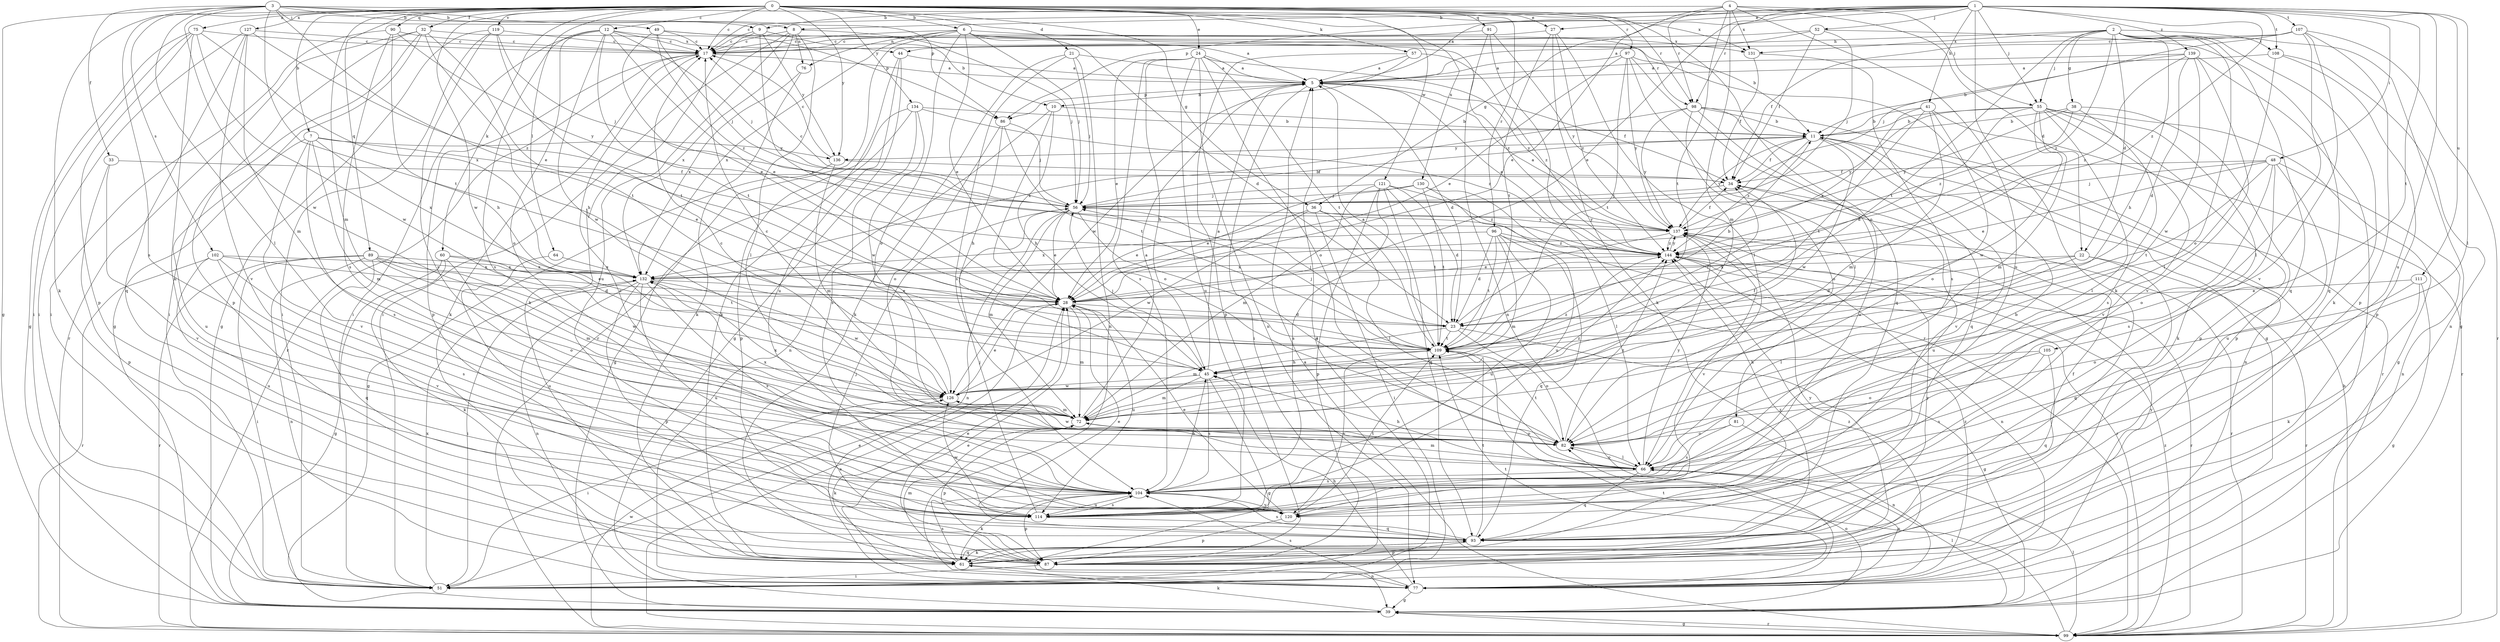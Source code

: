 strict digraph  {
0;
1;
2;
3;
4;
5;
6;
7;
8;
9;
10;
11;
12;
17;
21;
22;
23;
24;
27;
28;
32;
33;
34;
36;
38;
39;
41;
44;
45;
48;
49;
51;
52;
55;
56;
57;
60;
61;
64;
66;
72;
75;
76;
77;
81;
82;
86;
87;
89;
90;
91;
93;
96;
97;
98;
99;
102;
104;
105;
107;
108;
109;
111;
114;
119;
120;
121;
126;
127;
130;
131;
132;
134;
136;
137;
139;
144;
0 -> 6  [label=b];
0 -> 7  [label=b];
0 -> 12  [label=c];
0 -> 17  [label=c];
0 -> 21  [label=d];
0 -> 24  [label=e];
0 -> 27  [label=e];
0 -> 32  [label=f];
0 -> 36  [label=g];
0 -> 57  [label=k];
0 -> 60  [label=k];
0 -> 61  [label=k];
0 -> 64  [label=l];
0 -> 72  [label=m];
0 -> 75  [label=n];
0 -> 81  [label=o];
0 -> 89  [label=q];
0 -> 90  [label=q];
0 -> 91  [label=q];
0 -> 96  [label=r];
0 -> 97  [label=r];
0 -> 98  [label=r];
0 -> 102  [label=s];
0 -> 119  [label=v];
0 -> 121  [label=w];
0 -> 126  [label=w];
0 -> 127  [label=x];
0 -> 130  [label=x];
0 -> 134  [label=y];
0 -> 136  [label=y];
1 -> 5  [label=a];
1 -> 8  [label=b];
1 -> 17  [label=c];
1 -> 27  [label=e];
1 -> 28  [label=e];
1 -> 36  [label=g];
1 -> 41  [label=h];
1 -> 48  [label=i];
1 -> 52  [label=j];
1 -> 55  [label=j];
1 -> 61  [label=k];
1 -> 66  [label=l];
1 -> 86  [label=p];
1 -> 98  [label=r];
1 -> 105  [label=t];
1 -> 107  [label=t];
1 -> 108  [label=t];
1 -> 111  [label=u];
1 -> 114  [label=u];
1 -> 139  [label=z];
1 -> 144  [label=z];
2 -> 22  [label=d];
2 -> 38  [label=g];
2 -> 39  [label=g];
2 -> 44  [label=h];
2 -> 45  [label=h];
2 -> 55  [label=j];
2 -> 61  [label=k];
2 -> 82  [label=o];
2 -> 93  [label=q];
2 -> 108  [label=t];
2 -> 109  [label=t];
2 -> 131  [label=x];
2 -> 144  [label=z];
3 -> 8  [label=b];
3 -> 9  [label=b];
3 -> 28  [label=e];
3 -> 33  [label=f];
3 -> 39  [label=g];
3 -> 49  [label=i];
3 -> 66  [label=l];
3 -> 86  [label=p];
3 -> 104  [label=s];
3 -> 109  [label=t];
3 -> 126  [label=w];
3 -> 131  [label=x];
4 -> 9  [label=b];
4 -> 22  [label=d];
4 -> 28  [label=e];
4 -> 55  [label=j];
4 -> 72  [label=m];
4 -> 98  [label=r];
4 -> 109  [label=t];
4 -> 114  [label=u];
4 -> 131  [label=x];
5 -> 10  [label=b];
5 -> 23  [label=d];
5 -> 34  [label=f];
5 -> 51  [label=i];
5 -> 86  [label=p];
6 -> 17  [label=c];
6 -> 23  [label=d];
6 -> 28  [label=e];
6 -> 56  [label=j];
6 -> 76  [label=n];
6 -> 82  [label=o];
6 -> 98  [label=r];
6 -> 99  [label=r];
6 -> 131  [label=x];
6 -> 132  [label=x];
6 -> 144  [label=z];
7 -> 28  [label=e];
7 -> 72  [label=m];
7 -> 104  [label=s];
7 -> 114  [label=u];
7 -> 120  [label=v];
7 -> 132  [label=x];
7 -> 136  [label=y];
8 -> 17  [label=c];
8 -> 51  [label=i];
8 -> 56  [label=j];
8 -> 66  [label=l];
8 -> 76  [label=n];
8 -> 114  [label=u];
8 -> 132  [label=x];
9 -> 10  [label=b];
9 -> 17  [label=c];
9 -> 28  [label=e];
9 -> 61  [label=k];
9 -> 136  [label=y];
10 -> 11  [label=b];
10 -> 45  [label=h];
10 -> 77  [label=n];
10 -> 82  [label=o];
11 -> 34  [label=f];
11 -> 77  [label=n];
11 -> 120  [label=v];
11 -> 126  [label=w];
11 -> 136  [label=y];
11 -> 137  [label=y];
11 -> 144  [label=z];
12 -> 17  [label=c];
12 -> 28  [label=e];
12 -> 51  [label=i];
12 -> 56  [label=j];
12 -> 82  [label=o];
12 -> 86  [label=p];
12 -> 104  [label=s];
12 -> 109  [label=t];
12 -> 126  [label=w];
17 -> 5  [label=a];
17 -> 61  [label=k];
17 -> 87  [label=p];
17 -> 99  [label=r];
21 -> 5  [label=a];
21 -> 56  [label=j];
21 -> 61  [label=k];
21 -> 77  [label=n];
21 -> 104  [label=s];
22 -> 23  [label=d];
22 -> 66  [label=l];
22 -> 93  [label=q];
22 -> 99  [label=r];
22 -> 132  [label=x];
23 -> 11  [label=b];
23 -> 39  [label=g];
23 -> 56  [label=j];
23 -> 72  [label=m];
23 -> 82  [label=o];
23 -> 109  [label=t];
24 -> 5  [label=a];
24 -> 28  [label=e];
24 -> 45  [label=h];
24 -> 77  [label=n];
24 -> 82  [label=o];
24 -> 104  [label=s];
24 -> 109  [label=t];
24 -> 114  [label=u];
24 -> 137  [label=y];
27 -> 17  [label=c];
27 -> 61  [label=k];
27 -> 66  [label=l];
27 -> 109  [label=t];
27 -> 144  [label=z];
28 -> 23  [label=d];
28 -> 72  [label=m];
28 -> 114  [label=u];
32 -> 39  [label=g];
32 -> 45  [label=h];
32 -> 51  [label=i];
32 -> 87  [label=p];
32 -> 99  [label=r];
32 -> 109  [label=t];
32 -> 44  [label=x];
33 -> 34  [label=f];
33 -> 87  [label=p];
33 -> 120  [label=v];
34 -> 56  [label=j];
34 -> 114  [label=u];
36 -> 28  [label=e];
36 -> 51  [label=i];
36 -> 66  [label=l];
36 -> 126  [label=w];
36 -> 137  [label=y];
38 -> 11  [label=b];
38 -> 87  [label=p];
38 -> 104  [label=s];
38 -> 137  [label=y];
38 -> 144  [label=z];
39 -> 61  [label=k];
39 -> 66  [label=l];
39 -> 82  [label=o];
39 -> 99  [label=r];
41 -> 11  [label=b];
41 -> 72  [label=m];
41 -> 82  [label=o];
41 -> 99  [label=r];
41 -> 109  [label=t];
41 -> 132  [label=x];
44 -> 5  [label=a];
44 -> 39  [label=g];
44 -> 61  [label=k];
44 -> 114  [label=u];
45 -> 5  [label=a];
45 -> 39  [label=g];
45 -> 56  [label=j];
45 -> 72  [label=m];
45 -> 104  [label=s];
45 -> 126  [label=w];
45 -> 144  [label=z];
48 -> 28  [label=e];
48 -> 34  [label=f];
48 -> 56  [label=j];
48 -> 77  [label=n];
48 -> 82  [label=o];
48 -> 104  [label=s];
48 -> 109  [label=t];
48 -> 114  [label=u];
49 -> 5  [label=a];
49 -> 11  [label=b];
49 -> 17  [label=c];
49 -> 28  [label=e];
49 -> 56  [label=j];
49 -> 144  [label=z];
51 -> 5  [label=a];
51 -> 28  [label=e];
51 -> 132  [label=x];
51 -> 144  [label=z];
52 -> 5  [label=a];
52 -> 17  [label=c];
52 -> 34  [label=f];
52 -> 56  [label=j];
52 -> 93  [label=q];
55 -> 11  [label=b];
55 -> 23  [label=d];
55 -> 39  [label=g];
55 -> 61  [label=k];
55 -> 66  [label=l];
55 -> 72  [label=m];
55 -> 87  [label=p];
55 -> 120  [label=v];
55 -> 126  [label=w];
55 -> 137  [label=y];
56 -> 11  [label=b];
56 -> 17  [label=c];
56 -> 28  [label=e];
56 -> 66  [label=l];
56 -> 72  [label=m];
56 -> 77  [label=n];
56 -> 137  [label=y];
57 -> 5  [label=a];
57 -> 87  [label=p];
57 -> 126  [label=w];
57 -> 144  [label=z];
60 -> 39  [label=g];
60 -> 61  [label=k];
60 -> 82  [label=o];
60 -> 109  [label=t];
60 -> 132  [label=x];
61 -> 34  [label=f];
61 -> 72  [label=m];
61 -> 77  [label=n];
61 -> 93  [label=q];
61 -> 104  [label=s];
61 -> 137  [label=y];
64 -> 114  [label=u];
64 -> 132  [label=x];
66 -> 45  [label=h];
66 -> 72  [label=m];
66 -> 77  [label=n];
66 -> 82  [label=o];
66 -> 93  [label=q];
66 -> 104  [label=s];
66 -> 137  [label=y];
72 -> 5  [label=a];
72 -> 17  [label=c];
72 -> 61  [label=k];
72 -> 82  [label=o];
72 -> 87  [label=p];
72 -> 132  [label=x];
72 -> 144  [label=z];
75 -> 17  [label=c];
75 -> 39  [label=g];
75 -> 51  [label=i];
75 -> 87  [label=p];
75 -> 114  [label=u];
75 -> 126  [label=w];
75 -> 132  [label=x];
76 -> 61  [label=k];
76 -> 132  [label=x];
77 -> 28  [label=e];
77 -> 39  [label=g];
77 -> 45  [label=h];
77 -> 104  [label=s];
77 -> 109  [label=t];
77 -> 137  [label=y];
77 -> 144  [label=z];
81 -> 77  [label=n];
81 -> 82  [label=o];
81 -> 104  [label=s];
82 -> 66  [label=l];
82 -> 109  [label=t];
82 -> 126  [label=w];
82 -> 132  [label=x];
82 -> 144  [label=z];
86 -> 45  [label=h];
86 -> 56  [label=j];
86 -> 82  [label=o];
86 -> 109  [label=t];
87 -> 28  [label=e];
87 -> 51  [label=i];
87 -> 137  [label=y];
87 -> 144  [label=z];
89 -> 28  [label=e];
89 -> 51  [label=i];
89 -> 72  [label=m];
89 -> 77  [label=n];
89 -> 93  [label=q];
89 -> 99  [label=r];
89 -> 126  [label=w];
89 -> 132  [label=x];
90 -> 17  [label=c];
90 -> 45  [label=h];
90 -> 51  [label=i];
90 -> 104  [label=s];
90 -> 137  [label=y];
91 -> 17  [label=c];
91 -> 77  [label=n];
91 -> 99  [label=r];
91 -> 137  [label=y];
93 -> 28  [label=e];
93 -> 56  [label=j];
93 -> 61  [label=k];
93 -> 87  [label=p];
93 -> 104  [label=s];
93 -> 109  [label=t];
96 -> 23  [label=d];
96 -> 72  [label=m];
96 -> 93  [label=q];
96 -> 99  [label=r];
96 -> 109  [label=t];
96 -> 114  [label=u];
96 -> 132  [label=x];
96 -> 144  [label=z];
97 -> 5  [label=a];
97 -> 28  [label=e];
97 -> 39  [label=g];
97 -> 66  [label=l];
97 -> 93  [label=q];
97 -> 109  [label=t];
97 -> 137  [label=y];
98 -> 11  [label=b];
98 -> 82  [label=o];
98 -> 93  [label=q];
98 -> 99  [label=r];
98 -> 114  [label=u];
98 -> 132  [label=x];
98 -> 137  [label=y];
99 -> 5  [label=a];
99 -> 11  [label=b];
99 -> 28  [label=e];
99 -> 39  [label=g];
99 -> 66  [label=l];
99 -> 109  [label=t];
99 -> 126  [label=w];
99 -> 144  [label=z];
102 -> 23  [label=d];
102 -> 99  [label=r];
102 -> 104  [label=s];
102 -> 114  [label=u];
102 -> 120  [label=v];
102 -> 132  [label=x];
104 -> 11  [label=b];
104 -> 45  [label=h];
104 -> 61  [label=k];
104 -> 87  [label=p];
104 -> 114  [label=u];
104 -> 120  [label=v];
105 -> 45  [label=h];
105 -> 82  [label=o];
105 -> 93  [label=q];
105 -> 104  [label=s];
107 -> 17  [label=c];
107 -> 34  [label=f];
107 -> 56  [label=j];
107 -> 66  [label=l];
107 -> 87  [label=p];
107 -> 99  [label=r];
107 -> 120  [label=v];
108 -> 5  [label=a];
108 -> 66  [label=l];
108 -> 77  [label=n];
108 -> 87  [label=p];
109 -> 5  [label=a];
109 -> 34  [label=f];
109 -> 45  [label=h];
109 -> 56  [label=j];
109 -> 120  [label=v];
111 -> 28  [label=e];
111 -> 39  [label=g];
111 -> 61  [label=k];
111 -> 82  [label=o];
114 -> 56  [label=j];
114 -> 93  [label=q];
114 -> 104  [label=s];
114 -> 126  [label=w];
119 -> 17  [label=c];
119 -> 39  [label=g];
119 -> 51  [label=i];
119 -> 56  [label=j];
119 -> 104  [label=s];
119 -> 109  [label=t];
120 -> 17  [label=c];
120 -> 28  [label=e];
120 -> 87  [label=p];
120 -> 109  [label=t];
121 -> 23  [label=d];
121 -> 56  [label=j];
121 -> 72  [label=m];
121 -> 87  [label=p];
121 -> 93  [label=q];
121 -> 104  [label=s];
121 -> 109  [label=t];
121 -> 144  [label=z];
126 -> 17  [label=c];
126 -> 28  [label=e];
126 -> 34  [label=f];
126 -> 51  [label=i];
126 -> 72  [label=m];
127 -> 17  [label=c];
127 -> 51  [label=i];
127 -> 72  [label=m];
127 -> 93  [label=q];
127 -> 120  [label=v];
127 -> 144  [label=z];
130 -> 28  [label=e];
130 -> 56  [label=j];
130 -> 66  [label=l];
130 -> 109  [label=t];
130 -> 114  [label=u];
131 -> 34  [label=f];
131 -> 104  [label=s];
132 -> 28  [label=e];
132 -> 51  [label=i];
132 -> 77  [label=n];
132 -> 87  [label=p];
132 -> 104  [label=s];
132 -> 114  [label=u];
132 -> 126  [label=w];
134 -> 11  [label=b];
134 -> 39  [label=g];
134 -> 87  [label=p];
134 -> 104  [label=s];
134 -> 126  [label=w];
134 -> 144  [label=z];
136 -> 17  [label=c];
136 -> 34  [label=f];
136 -> 39  [label=g];
136 -> 72  [label=m];
137 -> 5  [label=a];
137 -> 28  [label=e];
137 -> 34  [label=f];
137 -> 99  [label=r];
137 -> 120  [label=v];
137 -> 144  [label=z];
139 -> 5  [label=a];
139 -> 11  [label=b];
139 -> 23  [label=d];
139 -> 51  [label=i];
139 -> 120  [label=v];
139 -> 126  [label=w];
139 -> 144  [label=z];
144 -> 5  [label=a];
144 -> 77  [label=n];
144 -> 99  [label=r];
144 -> 132  [label=x];
144 -> 137  [label=y];
}
